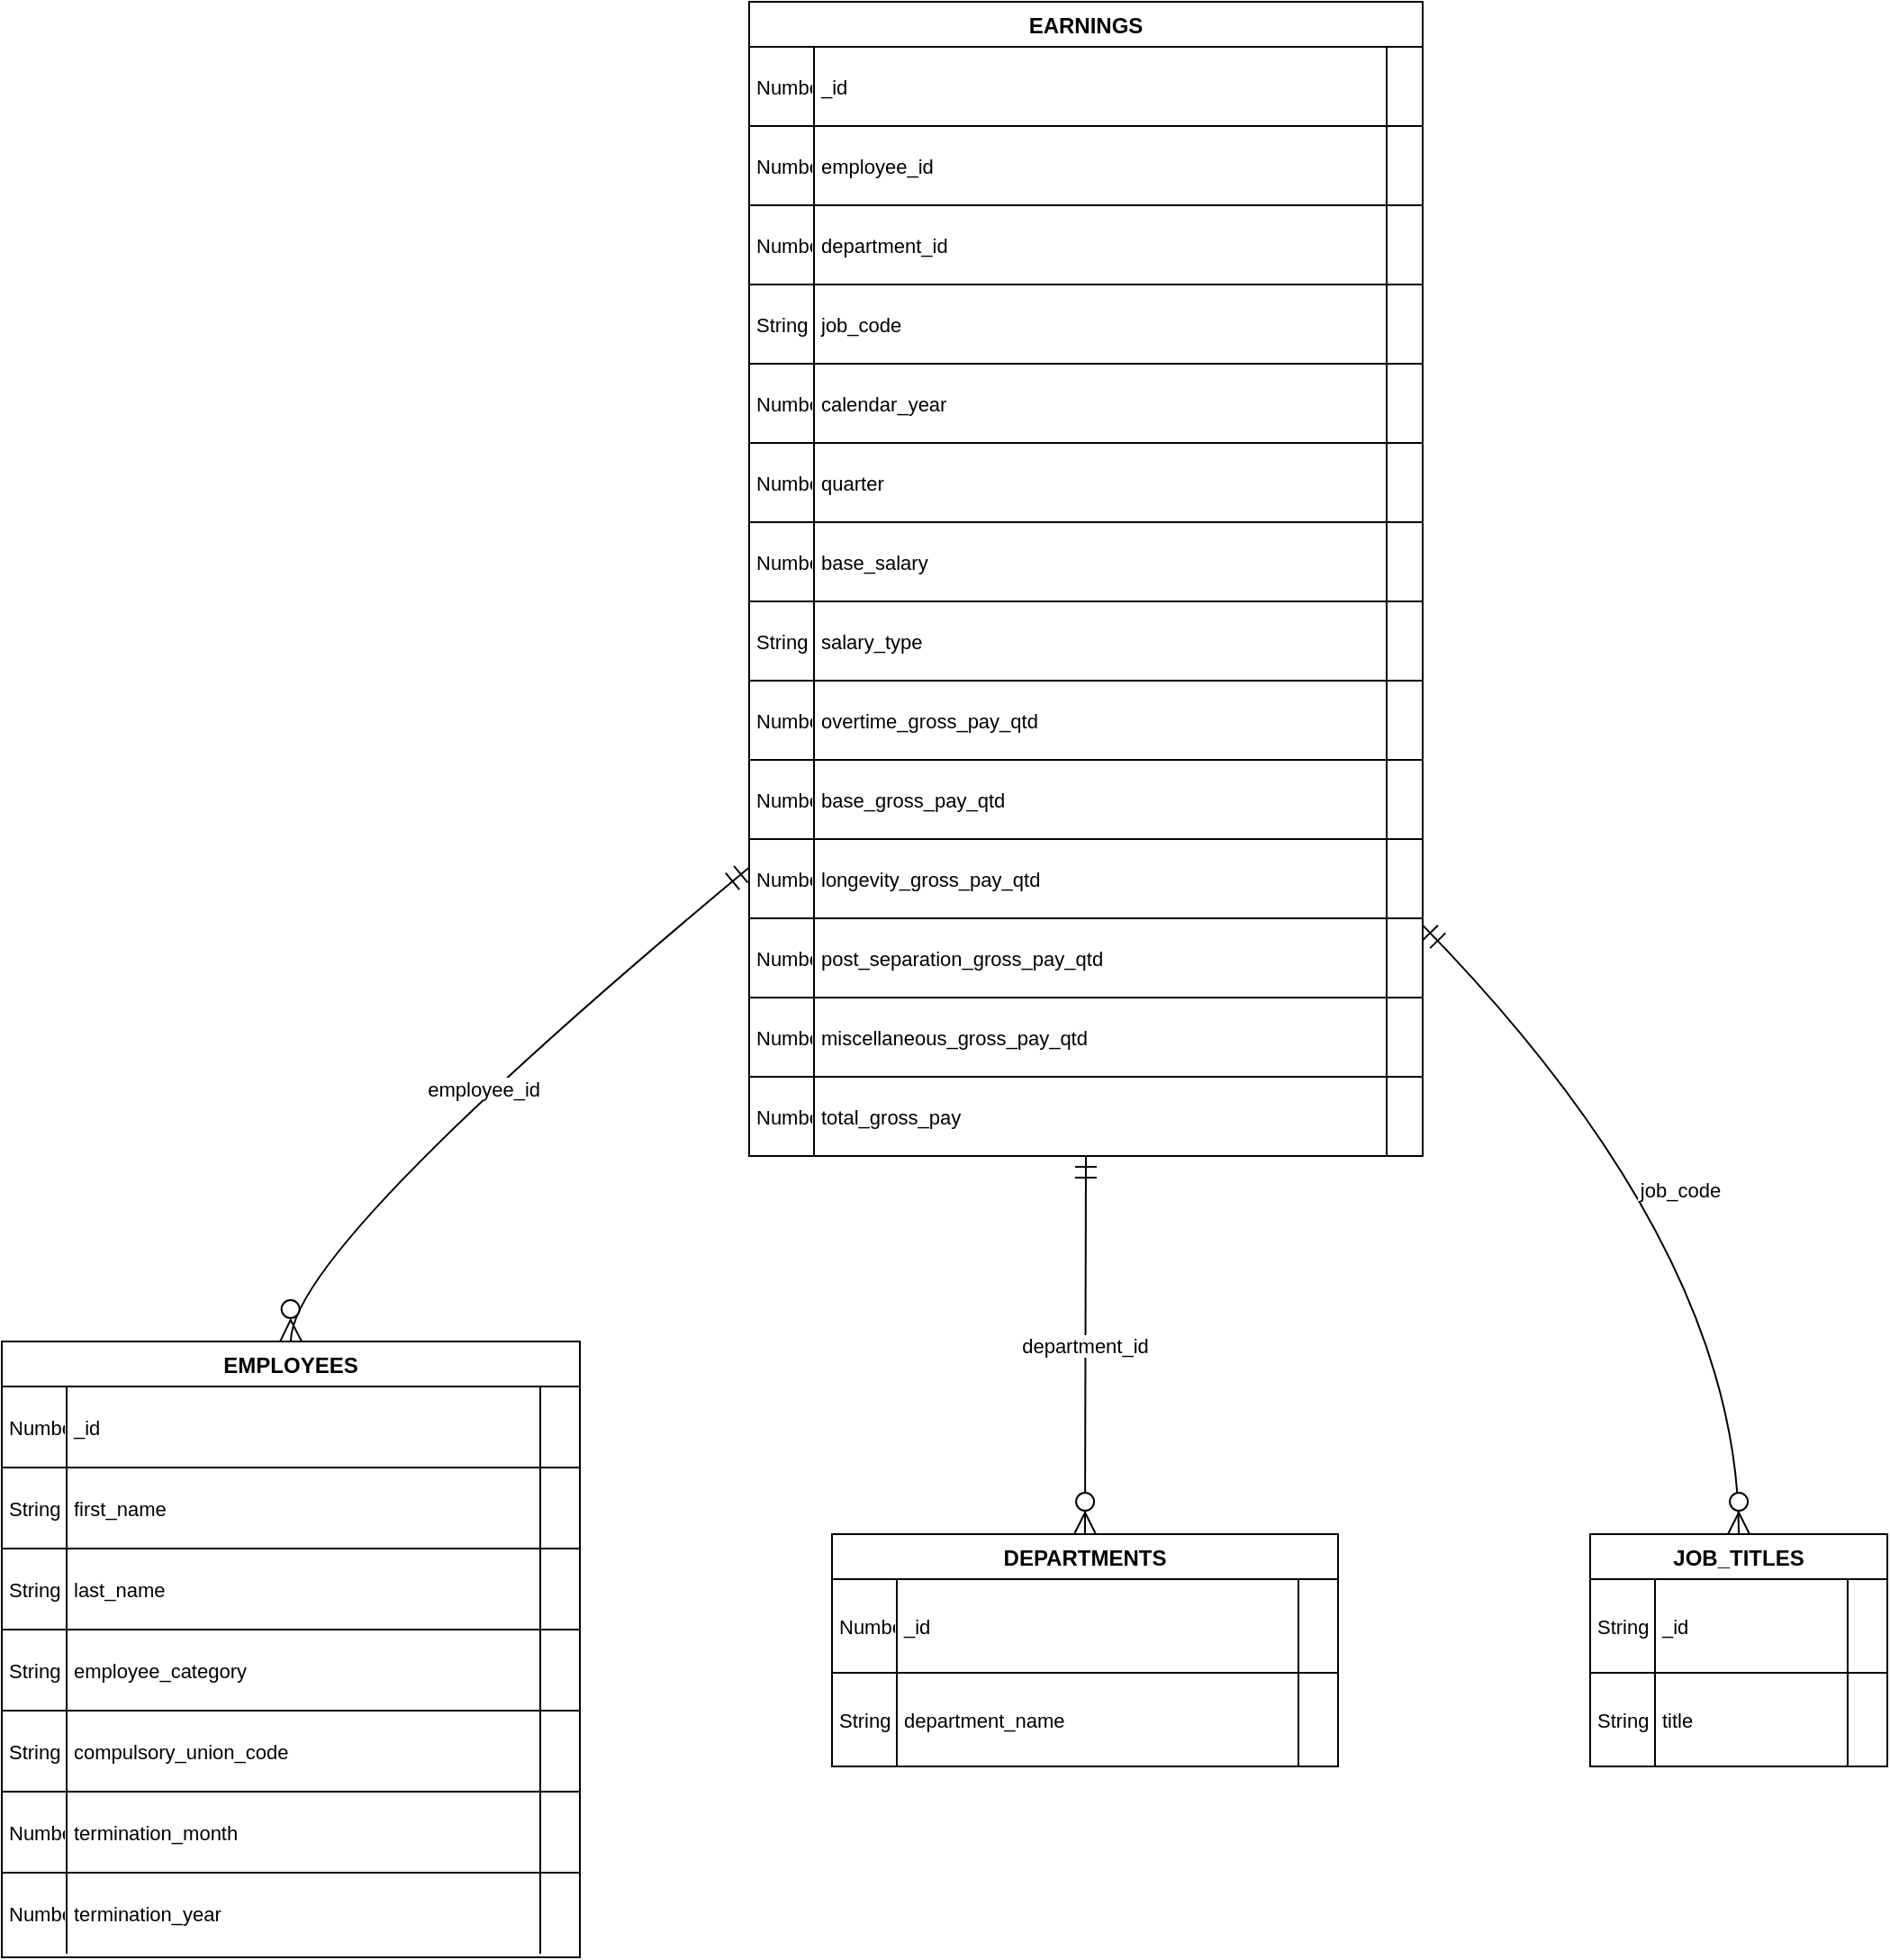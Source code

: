 <mxfile version="28.0.7">
  <diagram id="FaRHqigX5_1k5sIrR6Vs" name="Page-4">
    <mxGraphModel dx="1690" dy="1114" grid="1" gridSize="10" guides="1" tooltips="1" connect="1" arrows="1" fold="1" page="1" pageScale="1" pageWidth="850" pageHeight="1100" math="0" shadow="0">
      <root>
        <mxCell id="0" />
        <mxCell id="1" parent="0" />
        <mxCell id="oMRxIsXDjknZMeD3MPNt-1" value="EMPLOYEES" style="shape=table;startSize=25;container=1;collapsible=0;childLayout=tableLayout;fixedRows=1;rowLines=1;fontStyle=1;align=center;resizeLast=1;" vertex="1" parent="1">
          <mxGeometry x="20" y="914" width="321" height="342" as="geometry" />
        </mxCell>
        <mxCell id="oMRxIsXDjknZMeD3MPNt-2" style="shape=tableRow;horizontal=0;startSize=0;swimlaneHead=0;swimlaneBody=0;fillColor=none;collapsible=0;dropTarget=0;points=[[0,0.5],[1,0.5]];portConstraint=eastwest;top=0;left=0;right=0;bottom=0;" vertex="1" parent="oMRxIsXDjknZMeD3MPNt-1">
          <mxGeometry y="25" width="321" height="45" as="geometry" />
        </mxCell>
        <mxCell id="oMRxIsXDjknZMeD3MPNt-3" value="Number" style="shape=partialRectangle;connectable=0;fillColor=none;top=0;left=0;bottom=0;right=0;align=left;spacingLeft=2;overflow=hidden;fontSize=11;" vertex="1" parent="oMRxIsXDjknZMeD3MPNt-2">
          <mxGeometry width="36" height="45" as="geometry">
            <mxRectangle width="36" height="45" as="alternateBounds" />
          </mxGeometry>
        </mxCell>
        <mxCell id="oMRxIsXDjknZMeD3MPNt-4" value="_id" style="shape=partialRectangle;connectable=0;fillColor=none;top=0;left=0;bottom=0;right=0;align=left;spacingLeft=2;overflow=hidden;fontSize=11;" vertex="1" parent="oMRxIsXDjknZMeD3MPNt-2">
          <mxGeometry x="36" width="263" height="45" as="geometry">
            <mxRectangle width="263" height="45" as="alternateBounds" />
          </mxGeometry>
        </mxCell>
        <mxCell id="oMRxIsXDjknZMeD3MPNt-5" value="" style="shape=partialRectangle;connectable=0;fillColor=none;top=0;left=0;bottom=0;right=0;align=left;spacingLeft=2;overflow=hidden;fontSize=11;" vertex="1" parent="oMRxIsXDjknZMeD3MPNt-2">
          <mxGeometry x="299" width="22" height="45" as="geometry">
            <mxRectangle width="22" height="45" as="alternateBounds" />
          </mxGeometry>
        </mxCell>
        <mxCell id="oMRxIsXDjknZMeD3MPNt-6" style="shape=tableRow;horizontal=0;startSize=0;swimlaneHead=0;swimlaneBody=0;fillColor=none;collapsible=0;dropTarget=0;points=[[0,0.5],[1,0.5]];portConstraint=eastwest;top=0;left=0;right=0;bottom=0;" vertex="1" parent="oMRxIsXDjknZMeD3MPNt-1">
          <mxGeometry y="70" width="321" height="45" as="geometry" />
        </mxCell>
        <mxCell id="oMRxIsXDjknZMeD3MPNt-7" value="String" style="shape=partialRectangle;connectable=0;fillColor=none;top=0;left=0;bottom=0;right=0;align=left;spacingLeft=2;overflow=hidden;fontSize=11;" vertex="1" parent="oMRxIsXDjknZMeD3MPNt-6">
          <mxGeometry width="36" height="45" as="geometry">
            <mxRectangle width="36" height="45" as="alternateBounds" />
          </mxGeometry>
        </mxCell>
        <mxCell id="oMRxIsXDjknZMeD3MPNt-8" value="first_name" style="shape=partialRectangle;connectable=0;fillColor=none;top=0;left=0;bottom=0;right=0;align=left;spacingLeft=2;overflow=hidden;fontSize=11;" vertex="1" parent="oMRxIsXDjknZMeD3MPNt-6">
          <mxGeometry x="36" width="263" height="45" as="geometry">
            <mxRectangle width="263" height="45" as="alternateBounds" />
          </mxGeometry>
        </mxCell>
        <mxCell id="oMRxIsXDjknZMeD3MPNt-9" value="" style="shape=partialRectangle;connectable=0;fillColor=none;top=0;left=0;bottom=0;right=0;align=left;spacingLeft=2;overflow=hidden;fontSize=11;" vertex="1" parent="oMRxIsXDjknZMeD3MPNt-6">
          <mxGeometry x="299" width="22" height="45" as="geometry">
            <mxRectangle width="22" height="45" as="alternateBounds" />
          </mxGeometry>
        </mxCell>
        <mxCell id="oMRxIsXDjknZMeD3MPNt-10" style="shape=tableRow;horizontal=0;startSize=0;swimlaneHead=0;swimlaneBody=0;fillColor=none;collapsible=0;dropTarget=0;points=[[0,0.5],[1,0.5]];portConstraint=eastwest;top=0;left=0;right=0;bottom=0;" vertex="1" parent="oMRxIsXDjknZMeD3MPNt-1">
          <mxGeometry y="115" width="321" height="45" as="geometry" />
        </mxCell>
        <mxCell id="oMRxIsXDjknZMeD3MPNt-11" value="String" style="shape=partialRectangle;connectable=0;fillColor=none;top=0;left=0;bottom=0;right=0;align=left;spacingLeft=2;overflow=hidden;fontSize=11;" vertex="1" parent="oMRxIsXDjknZMeD3MPNt-10">
          <mxGeometry width="36" height="45" as="geometry">
            <mxRectangle width="36" height="45" as="alternateBounds" />
          </mxGeometry>
        </mxCell>
        <mxCell id="oMRxIsXDjknZMeD3MPNt-12" value="last_name" style="shape=partialRectangle;connectable=0;fillColor=none;top=0;left=0;bottom=0;right=0;align=left;spacingLeft=2;overflow=hidden;fontSize=11;" vertex="1" parent="oMRxIsXDjknZMeD3MPNt-10">
          <mxGeometry x="36" width="263" height="45" as="geometry">
            <mxRectangle width="263" height="45" as="alternateBounds" />
          </mxGeometry>
        </mxCell>
        <mxCell id="oMRxIsXDjknZMeD3MPNt-13" value="" style="shape=partialRectangle;connectable=0;fillColor=none;top=0;left=0;bottom=0;right=0;align=left;spacingLeft=2;overflow=hidden;fontSize=11;" vertex="1" parent="oMRxIsXDjknZMeD3MPNt-10">
          <mxGeometry x="299" width="22" height="45" as="geometry">
            <mxRectangle width="22" height="45" as="alternateBounds" />
          </mxGeometry>
        </mxCell>
        <mxCell id="oMRxIsXDjknZMeD3MPNt-14" style="shape=tableRow;horizontal=0;startSize=0;swimlaneHead=0;swimlaneBody=0;fillColor=none;collapsible=0;dropTarget=0;points=[[0,0.5],[1,0.5]];portConstraint=eastwest;top=0;left=0;right=0;bottom=0;" vertex="1" parent="oMRxIsXDjknZMeD3MPNt-1">
          <mxGeometry y="160" width="321" height="45" as="geometry" />
        </mxCell>
        <mxCell id="oMRxIsXDjknZMeD3MPNt-15" value="String" style="shape=partialRectangle;connectable=0;fillColor=none;top=0;left=0;bottom=0;right=0;align=left;spacingLeft=2;overflow=hidden;fontSize=11;" vertex="1" parent="oMRxIsXDjknZMeD3MPNt-14">
          <mxGeometry width="36" height="45" as="geometry">
            <mxRectangle width="36" height="45" as="alternateBounds" />
          </mxGeometry>
        </mxCell>
        <mxCell id="oMRxIsXDjknZMeD3MPNt-16" value="employee_category" style="shape=partialRectangle;connectable=0;fillColor=none;top=0;left=0;bottom=0;right=0;align=left;spacingLeft=2;overflow=hidden;fontSize=11;" vertex="1" parent="oMRxIsXDjknZMeD3MPNt-14">
          <mxGeometry x="36" width="263" height="45" as="geometry">
            <mxRectangle width="263" height="45" as="alternateBounds" />
          </mxGeometry>
        </mxCell>
        <mxCell id="oMRxIsXDjknZMeD3MPNt-17" value="" style="shape=partialRectangle;connectable=0;fillColor=none;top=0;left=0;bottom=0;right=0;align=left;spacingLeft=2;overflow=hidden;fontSize=11;" vertex="1" parent="oMRxIsXDjknZMeD3MPNt-14">
          <mxGeometry x="299" width="22" height="45" as="geometry">
            <mxRectangle width="22" height="45" as="alternateBounds" />
          </mxGeometry>
        </mxCell>
        <mxCell id="oMRxIsXDjknZMeD3MPNt-18" style="shape=tableRow;horizontal=0;startSize=0;swimlaneHead=0;swimlaneBody=0;fillColor=none;collapsible=0;dropTarget=0;points=[[0,0.5],[1,0.5]];portConstraint=eastwest;top=0;left=0;right=0;bottom=0;" vertex="1" parent="oMRxIsXDjknZMeD3MPNt-1">
          <mxGeometry y="205" width="321" height="45" as="geometry" />
        </mxCell>
        <mxCell id="oMRxIsXDjknZMeD3MPNt-19" value="String" style="shape=partialRectangle;connectable=0;fillColor=none;top=0;left=0;bottom=0;right=0;align=left;spacingLeft=2;overflow=hidden;fontSize=11;" vertex="1" parent="oMRxIsXDjknZMeD3MPNt-18">
          <mxGeometry width="36" height="45" as="geometry">
            <mxRectangle width="36" height="45" as="alternateBounds" />
          </mxGeometry>
        </mxCell>
        <mxCell id="oMRxIsXDjknZMeD3MPNt-20" value="compulsory_union_code" style="shape=partialRectangle;connectable=0;fillColor=none;top=0;left=0;bottom=0;right=0;align=left;spacingLeft=2;overflow=hidden;fontSize=11;" vertex="1" parent="oMRxIsXDjknZMeD3MPNt-18">
          <mxGeometry x="36" width="263" height="45" as="geometry">
            <mxRectangle width="263" height="45" as="alternateBounds" />
          </mxGeometry>
        </mxCell>
        <mxCell id="oMRxIsXDjknZMeD3MPNt-21" value="" style="shape=partialRectangle;connectable=0;fillColor=none;top=0;left=0;bottom=0;right=0;align=left;spacingLeft=2;overflow=hidden;fontSize=11;" vertex="1" parent="oMRxIsXDjknZMeD3MPNt-18">
          <mxGeometry x="299" width="22" height="45" as="geometry">
            <mxRectangle width="22" height="45" as="alternateBounds" />
          </mxGeometry>
        </mxCell>
        <mxCell id="oMRxIsXDjknZMeD3MPNt-22" style="shape=tableRow;horizontal=0;startSize=0;swimlaneHead=0;swimlaneBody=0;fillColor=none;collapsible=0;dropTarget=0;points=[[0,0.5],[1,0.5]];portConstraint=eastwest;top=0;left=0;right=0;bottom=0;" vertex="1" parent="oMRxIsXDjknZMeD3MPNt-1">
          <mxGeometry y="250" width="321" height="45" as="geometry" />
        </mxCell>
        <mxCell id="oMRxIsXDjknZMeD3MPNt-23" value="Number" style="shape=partialRectangle;connectable=0;fillColor=none;top=0;left=0;bottom=0;right=0;align=left;spacingLeft=2;overflow=hidden;fontSize=11;" vertex="1" parent="oMRxIsXDjknZMeD3MPNt-22">
          <mxGeometry width="36" height="45" as="geometry">
            <mxRectangle width="36" height="45" as="alternateBounds" />
          </mxGeometry>
        </mxCell>
        <mxCell id="oMRxIsXDjknZMeD3MPNt-24" value="termination_month" style="shape=partialRectangle;connectable=0;fillColor=none;top=0;left=0;bottom=0;right=0;align=left;spacingLeft=2;overflow=hidden;fontSize=11;" vertex="1" parent="oMRxIsXDjknZMeD3MPNt-22">
          <mxGeometry x="36" width="263" height="45" as="geometry">
            <mxRectangle width="263" height="45" as="alternateBounds" />
          </mxGeometry>
        </mxCell>
        <mxCell id="oMRxIsXDjknZMeD3MPNt-25" value="" style="shape=partialRectangle;connectable=0;fillColor=none;top=0;left=0;bottom=0;right=0;align=left;spacingLeft=2;overflow=hidden;fontSize=11;" vertex="1" parent="oMRxIsXDjknZMeD3MPNt-22">
          <mxGeometry x="299" width="22" height="45" as="geometry">
            <mxRectangle width="22" height="45" as="alternateBounds" />
          </mxGeometry>
        </mxCell>
        <mxCell id="oMRxIsXDjknZMeD3MPNt-26" style="shape=tableRow;horizontal=0;startSize=0;swimlaneHead=0;swimlaneBody=0;fillColor=none;collapsible=0;dropTarget=0;points=[[0,0.5],[1,0.5]];portConstraint=eastwest;top=0;left=0;right=0;bottom=0;" vertex="1" parent="oMRxIsXDjknZMeD3MPNt-1">
          <mxGeometry y="295" width="321" height="45" as="geometry" />
        </mxCell>
        <mxCell id="oMRxIsXDjknZMeD3MPNt-27" value="Number" style="shape=partialRectangle;connectable=0;fillColor=none;top=0;left=0;bottom=0;right=0;align=left;spacingLeft=2;overflow=hidden;fontSize=11;" vertex="1" parent="oMRxIsXDjknZMeD3MPNt-26">
          <mxGeometry width="36" height="45" as="geometry">
            <mxRectangle width="36" height="45" as="alternateBounds" />
          </mxGeometry>
        </mxCell>
        <mxCell id="oMRxIsXDjknZMeD3MPNt-28" value="termination_year" style="shape=partialRectangle;connectable=0;fillColor=none;top=0;left=0;bottom=0;right=0;align=left;spacingLeft=2;overflow=hidden;fontSize=11;" vertex="1" parent="oMRxIsXDjknZMeD3MPNt-26">
          <mxGeometry x="36" width="263" height="45" as="geometry">
            <mxRectangle width="263" height="45" as="alternateBounds" />
          </mxGeometry>
        </mxCell>
        <mxCell id="oMRxIsXDjknZMeD3MPNt-29" value="" style="shape=partialRectangle;connectable=0;fillColor=none;top=0;left=0;bottom=0;right=0;align=left;spacingLeft=2;overflow=hidden;fontSize=11;" vertex="1" parent="oMRxIsXDjknZMeD3MPNt-26">
          <mxGeometry x="299" width="22" height="45" as="geometry">
            <mxRectangle width="22" height="45" as="alternateBounds" />
          </mxGeometry>
        </mxCell>
        <mxCell id="oMRxIsXDjknZMeD3MPNt-30" value="DEPARTMENTS" style="shape=table;startSize=25;container=1;collapsible=0;childLayout=tableLayout;fixedRows=1;rowLines=1;fontStyle=1;align=center;resizeLast=1;" vertex="1" parent="1">
          <mxGeometry x="481" y="1021" width="281" height="129" as="geometry" />
        </mxCell>
        <mxCell id="oMRxIsXDjknZMeD3MPNt-31" style="shape=tableRow;horizontal=0;startSize=0;swimlaneHead=0;swimlaneBody=0;fillColor=none;collapsible=0;dropTarget=0;points=[[0,0.5],[1,0.5]];portConstraint=eastwest;top=0;left=0;right=0;bottom=0;" vertex="1" parent="oMRxIsXDjknZMeD3MPNt-30">
          <mxGeometry y="25" width="281" height="52" as="geometry" />
        </mxCell>
        <mxCell id="oMRxIsXDjknZMeD3MPNt-32" value="Number" style="shape=partialRectangle;connectable=0;fillColor=none;top=0;left=0;bottom=0;right=0;align=left;spacingLeft=2;overflow=hidden;fontSize=11;" vertex="1" parent="oMRxIsXDjknZMeD3MPNt-31">
          <mxGeometry width="36" height="52" as="geometry">
            <mxRectangle width="36" height="52" as="alternateBounds" />
          </mxGeometry>
        </mxCell>
        <mxCell id="oMRxIsXDjknZMeD3MPNt-33" value="_id" style="shape=partialRectangle;connectable=0;fillColor=none;top=0;left=0;bottom=0;right=0;align=left;spacingLeft=2;overflow=hidden;fontSize=11;" vertex="1" parent="oMRxIsXDjknZMeD3MPNt-31">
          <mxGeometry x="36" width="223" height="52" as="geometry">
            <mxRectangle width="223" height="52" as="alternateBounds" />
          </mxGeometry>
        </mxCell>
        <mxCell id="oMRxIsXDjknZMeD3MPNt-34" value="" style="shape=partialRectangle;connectable=0;fillColor=none;top=0;left=0;bottom=0;right=0;align=left;spacingLeft=2;overflow=hidden;fontSize=11;" vertex="1" parent="oMRxIsXDjknZMeD3MPNt-31">
          <mxGeometry x="259" width="22" height="52" as="geometry">
            <mxRectangle width="22" height="52" as="alternateBounds" />
          </mxGeometry>
        </mxCell>
        <mxCell id="oMRxIsXDjknZMeD3MPNt-35" style="shape=tableRow;horizontal=0;startSize=0;swimlaneHead=0;swimlaneBody=0;fillColor=none;collapsible=0;dropTarget=0;points=[[0,0.5],[1,0.5]];portConstraint=eastwest;top=0;left=0;right=0;bottom=0;" vertex="1" parent="oMRxIsXDjknZMeD3MPNt-30">
          <mxGeometry y="77" width="281" height="52" as="geometry" />
        </mxCell>
        <mxCell id="oMRxIsXDjknZMeD3MPNt-36" value="String" style="shape=partialRectangle;connectable=0;fillColor=none;top=0;left=0;bottom=0;right=0;align=left;spacingLeft=2;overflow=hidden;fontSize=11;" vertex="1" parent="oMRxIsXDjknZMeD3MPNt-35">
          <mxGeometry width="36" height="52" as="geometry">
            <mxRectangle width="36" height="52" as="alternateBounds" />
          </mxGeometry>
        </mxCell>
        <mxCell id="oMRxIsXDjknZMeD3MPNt-37" value="department_name" style="shape=partialRectangle;connectable=0;fillColor=none;top=0;left=0;bottom=0;right=0;align=left;spacingLeft=2;overflow=hidden;fontSize=11;" vertex="1" parent="oMRxIsXDjknZMeD3MPNt-35">
          <mxGeometry x="36" width="223" height="52" as="geometry">
            <mxRectangle width="223" height="52" as="alternateBounds" />
          </mxGeometry>
        </mxCell>
        <mxCell id="oMRxIsXDjknZMeD3MPNt-38" value="" style="shape=partialRectangle;connectable=0;fillColor=none;top=0;left=0;bottom=0;right=0;align=left;spacingLeft=2;overflow=hidden;fontSize=11;" vertex="1" parent="oMRxIsXDjknZMeD3MPNt-35">
          <mxGeometry x="259" width="22" height="52" as="geometry">
            <mxRectangle width="22" height="52" as="alternateBounds" />
          </mxGeometry>
        </mxCell>
        <mxCell id="oMRxIsXDjknZMeD3MPNt-39" value="JOB_TITLES" style="shape=table;startSize=25;container=1;collapsible=0;childLayout=tableLayout;fixedRows=1;rowLines=1;fontStyle=1;align=center;resizeLast=1;" vertex="1" parent="1">
          <mxGeometry x="902" y="1021" width="165" height="129" as="geometry" />
        </mxCell>
        <mxCell id="oMRxIsXDjknZMeD3MPNt-40" style="shape=tableRow;horizontal=0;startSize=0;swimlaneHead=0;swimlaneBody=0;fillColor=none;collapsible=0;dropTarget=0;points=[[0,0.5],[1,0.5]];portConstraint=eastwest;top=0;left=0;right=0;bottom=0;" vertex="1" parent="oMRxIsXDjknZMeD3MPNt-39">
          <mxGeometry y="25" width="165" height="52" as="geometry" />
        </mxCell>
        <mxCell id="oMRxIsXDjknZMeD3MPNt-41" value="String" style="shape=partialRectangle;connectable=0;fillColor=none;top=0;left=0;bottom=0;right=0;align=left;spacingLeft=2;overflow=hidden;fontSize=11;" vertex="1" parent="oMRxIsXDjknZMeD3MPNt-40">
          <mxGeometry width="36" height="52" as="geometry">
            <mxRectangle width="36" height="52" as="alternateBounds" />
          </mxGeometry>
        </mxCell>
        <mxCell id="oMRxIsXDjknZMeD3MPNt-42" value="_id" style="shape=partialRectangle;connectable=0;fillColor=none;top=0;left=0;bottom=0;right=0;align=left;spacingLeft=2;overflow=hidden;fontSize=11;" vertex="1" parent="oMRxIsXDjknZMeD3MPNt-40">
          <mxGeometry x="36" width="107" height="52" as="geometry">
            <mxRectangle width="107" height="52" as="alternateBounds" />
          </mxGeometry>
        </mxCell>
        <mxCell id="oMRxIsXDjknZMeD3MPNt-43" value="" style="shape=partialRectangle;connectable=0;fillColor=none;top=0;left=0;bottom=0;right=0;align=left;spacingLeft=2;overflow=hidden;fontSize=11;" vertex="1" parent="oMRxIsXDjknZMeD3MPNt-40">
          <mxGeometry x="143" width="22" height="52" as="geometry">
            <mxRectangle width="22" height="52" as="alternateBounds" />
          </mxGeometry>
        </mxCell>
        <mxCell id="oMRxIsXDjknZMeD3MPNt-44" style="shape=tableRow;horizontal=0;startSize=0;swimlaneHead=0;swimlaneBody=0;fillColor=none;collapsible=0;dropTarget=0;points=[[0,0.5],[1,0.5]];portConstraint=eastwest;top=0;left=0;right=0;bottom=0;" vertex="1" parent="oMRxIsXDjknZMeD3MPNt-39">
          <mxGeometry y="77" width="165" height="52" as="geometry" />
        </mxCell>
        <mxCell id="oMRxIsXDjknZMeD3MPNt-45" value="String" style="shape=partialRectangle;connectable=0;fillColor=none;top=0;left=0;bottom=0;right=0;align=left;spacingLeft=2;overflow=hidden;fontSize=11;" vertex="1" parent="oMRxIsXDjknZMeD3MPNt-44">
          <mxGeometry width="36" height="52" as="geometry">
            <mxRectangle width="36" height="52" as="alternateBounds" />
          </mxGeometry>
        </mxCell>
        <mxCell id="oMRxIsXDjknZMeD3MPNt-46" value="title" style="shape=partialRectangle;connectable=0;fillColor=none;top=0;left=0;bottom=0;right=0;align=left;spacingLeft=2;overflow=hidden;fontSize=11;" vertex="1" parent="oMRxIsXDjknZMeD3MPNt-44">
          <mxGeometry x="36" width="107" height="52" as="geometry">
            <mxRectangle width="107" height="52" as="alternateBounds" />
          </mxGeometry>
        </mxCell>
        <mxCell id="oMRxIsXDjknZMeD3MPNt-47" value="" style="shape=partialRectangle;connectable=0;fillColor=none;top=0;left=0;bottom=0;right=0;align=left;spacingLeft=2;overflow=hidden;fontSize=11;" vertex="1" parent="oMRxIsXDjknZMeD3MPNt-44">
          <mxGeometry x="143" width="22" height="52" as="geometry">
            <mxRectangle width="22" height="52" as="alternateBounds" />
          </mxGeometry>
        </mxCell>
        <mxCell id="oMRxIsXDjknZMeD3MPNt-48" value="EARNINGS" style="shape=table;startSize=25;container=1;collapsible=0;childLayout=tableLayout;fixedRows=1;rowLines=1;fontStyle=1;align=center;resizeLast=1;" vertex="1" parent="1">
          <mxGeometry x="435" y="170" width="374" height="641" as="geometry" />
        </mxCell>
        <mxCell id="oMRxIsXDjknZMeD3MPNt-49" style="shape=tableRow;horizontal=0;startSize=0;swimlaneHead=0;swimlaneBody=0;fillColor=none;collapsible=0;dropTarget=0;points=[[0,0.5],[1,0.5]];portConstraint=eastwest;top=0;left=0;right=0;bottom=0;" vertex="1" parent="oMRxIsXDjknZMeD3MPNt-48">
          <mxGeometry y="25" width="374" height="44" as="geometry" />
        </mxCell>
        <mxCell id="oMRxIsXDjknZMeD3MPNt-50" value="Number" style="shape=partialRectangle;connectable=0;fillColor=none;top=0;left=0;bottom=0;right=0;align=left;spacingLeft=2;overflow=hidden;fontSize=11;" vertex="1" parent="oMRxIsXDjknZMeD3MPNt-49">
          <mxGeometry width="36" height="44" as="geometry">
            <mxRectangle width="36" height="44" as="alternateBounds" />
          </mxGeometry>
        </mxCell>
        <mxCell id="oMRxIsXDjknZMeD3MPNt-51" value="_id" style="shape=partialRectangle;connectable=0;fillColor=none;top=0;left=0;bottom=0;right=0;align=left;spacingLeft=2;overflow=hidden;fontSize=11;" vertex="1" parent="oMRxIsXDjknZMeD3MPNt-49">
          <mxGeometry x="36" width="318" height="44" as="geometry">
            <mxRectangle width="318" height="44" as="alternateBounds" />
          </mxGeometry>
        </mxCell>
        <mxCell id="oMRxIsXDjknZMeD3MPNt-52" value="" style="shape=partialRectangle;connectable=0;fillColor=none;top=0;left=0;bottom=0;right=0;align=left;spacingLeft=2;overflow=hidden;fontSize=11;" vertex="1" parent="oMRxIsXDjknZMeD3MPNt-49">
          <mxGeometry x="354" width="20" height="44" as="geometry">
            <mxRectangle width="20" height="44" as="alternateBounds" />
          </mxGeometry>
        </mxCell>
        <mxCell id="oMRxIsXDjknZMeD3MPNt-53" style="shape=tableRow;horizontal=0;startSize=0;swimlaneHead=0;swimlaneBody=0;fillColor=none;collapsible=0;dropTarget=0;points=[[0,0.5],[1,0.5]];portConstraint=eastwest;top=0;left=0;right=0;bottom=0;" vertex="1" parent="oMRxIsXDjknZMeD3MPNt-48">
          <mxGeometry y="69" width="374" height="44" as="geometry" />
        </mxCell>
        <mxCell id="oMRxIsXDjknZMeD3MPNt-54" value="Number" style="shape=partialRectangle;connectable=0;fillColor=none;top=0;left=0;bottom=0;right=0;align=left;spacingLeft=2;overflow=hidden;fontSize=11;" vertex="1" parent="oMRxIsXDjknZMeD3MPNt-53">
          <mxGeometry width="36" height="44" as="geometry">
            <mxRectangle width="36" height="44" as="alternateBounds" />
          </mxGeometry>
        </mxCell>
        <mxCell id="oMRxIsXDjknZMeD3MPNt-55" value="employee_id" style="shape=partialRectangle;connectable=0;fillColor=none;top=0;left=0;bottom=0;right=0;align=left;spacingLeft=2;overflow=hidden;fontSize=11;" vertex="1" parent="oMRxIsXDjknZMeD3MPNt-53">
          <mxGeometry x="36" width="318" height="44" as="geometry">
            <mxRectangle width="318" height="44" as="alternateBounds" />
          </mxGeometry>
        </mxCell>
        <mxCell id="oMRxIsXDjknZMeD3MPNt-56" value="" style="shape=partialRectangle;connectable=0;fillColor=none;top=0;left=0;bottom=0;right=0;align=left;spacingLeft=2;overflow=hidden;fontSize=11;" vertex="1" parent="oMRxIsXDjknZMeD3MPNt-53">
          <mxGeometry x="354" width="20" height="44" as="geometry">
            <mxRectangle width="20" height="44" as="alternateBounds" />
          </mxGeometry>
        </mxCell>
        <mxCell id="oMRxIsXDjknZMeD3MPNt-57" style="shape=tableRow;horizontal=0;startSize=0;swimlaneHead=0;swimlaneBody=0;fillColor=none;collapsible=0;dropTarget=0;points=[[0,0.5],[1,0.5]];portConstraint=eastwest;top=0;left=0;right=0;bottom=0;" vertex="1" parent="oMRxIsXDjknZMeD3MPNt-48">
          <mxGeometry y="113" width="374" height="44" as="geometry" />
        </mxCell>
        <mxCell id="oMRxIsXDjknZMeD3MPNt-58" value="Number" style="shape=partialRectangle;connectable=0;fillColor=none;top=0;left=0;bottom=0;right=0;align=left;spacingLeft=2;overflow=hidden;fontSize=11;" vertex="1" parent="oMRxIsXDjknZMeD3MPNt-57">
          <mxGeometry width="36" height="44" as="geometry">
            <mxRectangle width="36" height="44" as="alternateBounds" />
          </mxGeometry>
        </mxCell>
        <mxCell id="oMRxIsXDjknZMeD3MPNt-59" value="department_id" style="shape=partialRectangle;connectable=0;fillColor=none;top=0;left=0;bottom=0;right=0;align=left;spacingLeft=2;overflow=hidden;fontSize=11;" vertex="1" parent="oMRxIsXDjknZMeD3MPNt-57">
          <mxGeometry x="36" width="318" height="44" as="geometry">
            <mxRectangle width="318" height="44" as="alternateBounds" />
          </mxGeometry>
        </mxCell>
        <mxCell id="oMRxIsXDjknZMeD3MPNt-60" value="" style="shape=partialRectangle;connectable=0;fillColor=none;top=0;left=0;bottom=0;right=0;align=left;spacingLeft=2;overflow=hidden;fontSize=11;" vertex="1" parent="oMRxIsXDjknZMeD3MPNt-57">
          <mxGeometry x="354" width="20" height="44" as="geometry">
            <mxRectangle width="20" height="44" as="alternateBounds" />
          </mxGeometry>
        </mxCell>
        <mxCell id="oMRxIsXDjknZMeD3MPNt-61" style="shape=tableRow;horizontal=0;startSize=0;swimlaneHead=0;swimlaneBody=0;fillColor=none;collapsible=0;dropTarget=0;points=[[0,0.5],[1,0.5]];portConstraint=eastwest;top=0;left=0;right=0;bottom=0;" vertex="1" parent="oMRxIsXDjknZMeD3MPNt-48">
          <mxGeometry y="157" width="374" height="44" as="geometry" />
        </mxCell>
        <mxCell id="oMRxIsXDjknZMeD3MPNt-62" value="String" style="shape=partialRectangle;connectable=0;fillColor=none;top=0;left=0;bottom=0;right=0;align=left;spacingLeft=2;overflow=hidden;fontSize=11;" vertex="1" parent="oMRxIsXDjknZMeD3MPNt-61">
          <mxGeometry width="36" height="44" as="geometry">
            <mxRectangle width="36" height="44" as="alternateBounds" />
          </mxGeometry>
        </mxCell>
        <mxCell id="oMRxIsXDjknZMeD3MPNt-63" value="job_code" style="shape=partialRectangle;connectable=0;fillColor=none;top=0;left=0;bottom=0;right=0;align=left;spacingLeft=2;overflow=hidden;fontSize=11;" vertex="1" parent="oMRxIsXDjknZMeD3MPNt-61">
          <mxGeometry x="36" width="318" height="44" as="geometry">
            <mxRectangle width="318" height="44" as="alternateBounds" />
          </mxGeometry>
        </mxCell>
        <mxCell id="oMRxIsXDjknZMeD3MPNt-64" value="" style="shape=partialRectangle;connectable=0;fillColor=none;top=0;left=0;bottom=0;right=0;align=left;spacingLeft=2;overflow=hidden;fontSize=11;" vertex="1" parent="oMRxIsXDjknZMeD3MPNt-61">
          <mxGeometry x="354" width="20" height="44" as="geometry">
            <mxRectangle width="20" height="44" as="alternateBounds" />
          </mxGeometry>
        </mxCell>
        <mxCell id="oMRxIsXDjknZMeD3MPNt-65" style="shape=tableRow;horizontal=0;startSize=0;swimlaneHead=0;swimlaneBody=0;fillColor=none;collapsible=0;dropTarget=0;points=[[0,0.5],[1,0.5]];portConstraint=eastwest;top=0;left=0;right=0;bottom=0;" vertex="1" parent="oMRxIsXDjknZMeD3MPNt-48">
          <mxGeometry y="201" width="374" height="44" as="geometry" />
        </mxCell>
        <mxCell id="oMRxIsXDjknZMeD3MPNt-66" value="Number" style="shape=partialRectangle;connectable=0;fillColor=none;top=0;left=0;bottom=0;right=0;align=left;spacingLeft=2;overflow=hidden;fontSize=11;" vertex="1" parent="oMRxIsXDjknZMeD3MPNt-65">
          <mxGeometry width="36" height="44" as="geometry">
            <mxRectangle width="36" height="44" as="alternateBounds" />
          </mxGeometry>
        </mxCell>
        <mxCell id="oMRxIsXDjknZMeD3MPNt-67" value="calendar_year" style="shape=partialRectangle;connectable=0;fillColor=none;top=0;left=0;bottom=0;right=0;align=left;spacingLeft=2;overflow=hidden;fontSize=11;" vertex="1" parent="oMRxIsXDjknZMeD3MPNt-65">
          <mxGeometry x="36" width="318" height="44" as="geometry">
            <mxRectangle width="318" height="44" as="alternateBounds" />
          </mxGeometry>
        </mxCell>
        <mxCell id="oMRxIsXDjknZMeD3MPNt-68" value="" style="shape=partialRectangle;connectable=0;fillColor=none;top=0;left=0;bottom=0;right=0;align=left;spacingLeft=2;overflow=hidden;fontSize=11;" vertex="1" parent="oMRxIsXDjknZMeD3MPNt-65">
          <mxGeometry x="354" width="20" height="44" as="geometry">
            <mxRectangle width="20" height="44" as="alternateBounds" />
          </mxGeometry>
        </mxCell>
        <mxCell id="oMRxIsXDjknZMeD3MPNt-69" style="shape=tableRow;horizontal=0;startSize=0;swimlaneHead=0;swimlaneBody=0;fillColor=none;collapsible=0;dropTarget=0;points=[[0,0.5],[1,0.5]];portConstraint=eastwest;top=0;left=0;right=0;bottom=0;" vertex="1" parent="oMRxIsXDjknZMeD3MPNt-48">
          <mxGeometry y="245" width="374" height="44" as="geometry" />
        </mxCell>
        <mxCell id="oMRxIsXDjknZMeD3MPNt-70" value="Number" style="shape=partialRectangle;connectable=0;fillColor=none;top=0;left=0;bottom=0;right=0;align=left;spacingLeft=2;overflow=hidden;fontSize=11;" vertex="1" parent="oMRxIsXDjknZMeD3MPNt-69">
          <mxGeometry width="36" height="44" as="geometry">
            <mxRectangle width="36" height="44" as="alternateBounds" />
          </mxGeometry>
        </mxCell>
        <mxCell id="oMRxIsXDjknZMeD3MPNt-71" value="quarter" style="shape=partialRectangle;connectable=0;fillColor=none;top=0;left=0;bottom=0;right=0;align=left;spacingLeft=2;overflow=hidden;fontSize=11;" vertex="1" parent="oMRxIsXDjknZMeD3MPNt-69">
          <mxGeometry x="36" width="318" height="44" as="geometry">
            <mxRectangle width="318" height="44" as="alternateBounds" />
          </mxGeometry>
        </mxCell>
        <mxCell id="oMRxIsXDjknZMeD3MPNt-72" value="" style="shape=partialRectangle;connectable=0;fillColor=none;top=0;left=0;bottom=0;right=0;align=left;spacingLeft=2;overflow=hidden;fontSize=11;" vertex="1" parent="oMRxIsXDjknZMeD3MPNt-69">
          <mxGeometry x="354" width="20" height="44" as="geometry">
            <mxRectangle width="20" height="44" as="alternateBounds" />
          </mxGeometry>
        </mxCell>
        <mxCell id="oMRxIsXDjknZMeD3MPNt-73" style="shape=tableRow;horizontal=0;startSize=0;swimlaneHead=0;swimlaneBody=0;fillColor=none;collapsible=0;dropTarget=0;points=[[0,0.5],[1,0.5]];portConstraint=eastwest;top=0;left=0;right=0;bottom=0;" vertex="1" parent="oMRxIsXDjknZMeD3MPNt-48">
          <mxGeometry y="289" width="374" height="44" as="geometry" />
        </mxCell>
        <mxCell id="oMRxIsXDjknZMeD3MPNt-74" value="Number" style="shape=partialRectangle;connectable=0;fillColor=none;top=0;left=0;bottom=0;right=0;align=left;spacingLeft=2;overflow=hidden;fontSize=11;" vertex="1" parent="oMRxIsXDjknZMeD3MPNt-73">
          <mxGeometry width="36" height="44" as="geometry">
            <mxRectangle width="36" height="44" as="alternateBounds" />
          </mxGeometry>
        </mxCell>
        <mxCell id="oMRxIsXDjknZMeD3MPNt-75" value="base_salary" style="shape=partialRectangle;connectable=0;fillColor=none;top=0;left=0;bottom=0;right=0;align=left;spacingLeft=2;overflow=hidden;fontSize=11;" vertex="1" parent="oMRxIsXDjknZMeD3MPNt-73">
          <mxGeometry x="36" width="318" height="44" as="geometry">
            <mxRectangle width="318" height="44" as="alternateBounds" />
          </mxGeometry>
        </mxCell>
        <mxCell id="oMRxIsXDjknZMeD3MPNt-76" value="" style="shape=partialRectangle;connectable=0;fillColor=none;top=0;left=0;bottom=0;right=0;align=left;spacingLeft=2;overflow=hidden;fontSize=11;" vertex="1" parent="oMRxIsXDjknZMeD3MPNt-73">
          <mxGeometry x="354" width="20" height="44" as="geometry">
            <mxRectangle width="20" height="44" as="alternateBounds" />
          </mxGeometry>
        </mxCell>
        <mxCell id="oMRxIsXDjknZMeD3MPNt-77" style="shape=tableRow;horizontal=0;startSize=0;swimlaneHead=0;swimlaneBody=0;fillColor=none;collapsible=0;dropTarget=0;points=[[0,0.5],[1,0.5]];portConstraint=eastwest;top=0;left=0;right=0;bottom=0;" vertex="1" parent="oMRxIsXDjknZMeD3MPNt-48">
          <mxGeometry y="333" width="374" height="44" as="geometry" />
        </mxCell>
        <mxCell id="oMRxIsXDjknZMeD3MPNt-78" value="String" style="shape=partialRectangle;connectable=0;fillColor=none;top=0;left=0;bottom=0;right=0;align=left;spacingLeft=2;overflow=hidden;fontSize=11;" vertex="1" parent="oMRxIsXDjknZMeD3MPNt-77">
          <mxGeometry width="36" height="44" as="geometry">
            <mxRectangle width="36" height="44" as="alternateBounds" />
          </mxGeometry>
        </mxCell>
        <mxCell id="oMRxIsXDjknZMeD3MPNt-79" value="salary_type" style="shape=partialRectangle;connectable=0;fillColor=none;top=0;left=0;bottom=0;right=0;align=left;spacingLeft=2;overflow=hidden;fontSize=11;" vertex="1" parent="oMRxIsXDjknZMeD3MPNt-77">
          <mxGeometry x="36" width="318" height="44" as="geometry">
            <mxRectangle width="318" height="44" as="alternateBounds" />
          </mxGeometry>
        </mxCell>
        <mxCell id="oMRxIsXDjknZMeD3MPNt-80" value="" style="shape=partialRectangle;connectable=0;fillColor=none;top=0;left=0;bottom=0;right=0;align=left;spacingLeft=2;overflow=hidden;fontSize=11;" vertex="1" parent="oMRxIsXDjknZMeD3MPNt-77">
          <mxGeometry x="354" width="20" height="44" as="geometry">
            <mxRectangle width="20" height="44" as="alternateBounds" />
          </mxGeometry>
        </mxCell>
        <mxCell id="oMRxIsXDjknZMeD3MPNt-81" style="shape=tableRow;horizontal=0;startSize=0;swimlaneHead=0;swimlaneBody=0;fillColor=none;collapsible=0;dropTarget=0;points=[[0,0.5],[1,0.5]];portConstraint=eastwest;top=0;left=0;right=0;bottom=0;" vertex="1" parent="oMRxIsXDjknZMeD3MPNt-48">
          <mxGeometry y="377" width="374" height="44" as="geometry" />
        </mxCell>
        <mxCell id="oMRxIsXDjknZMeD3MPNt-82" value="Number" style="shape=partialRectangle;connectable=0;fillColor=none;top=0;left=0;bottom=0;right=0;align=left;spacingLeft=2;overflow=hidden;fontSize=11;" vertex="1" parent="oMRxIsXDjknZMeD3MPNt-81">
          <mxGeometry width="36" height="44" as="geometry">
            <mxRectangle width="36" height="44" as="alternateBounds" />
          </mxGeometry>
        </mxCell>
        <mxCell id="oMRxIsXDjknZMeD3MPNt-83" value="overtime_gross_pay_qtd" style="shape=partialRectangle;connectable=0;fillColor=none;top=0;left=0;bottom=0;right=0;align=left;spacingLeft=2;overflow=hidden;fontSize=11;" vertex="1" parent="oMRxIsXDjknZMeD3MPNt-81">
          <mxGeometry x="36" width="318" height="44" as="geometry">
            <mxRectangle width="318" height="44" as="alternateBounds" />
          </mxGeometry>
        </mxCell>
        <mxCell id="oMRxIsXDjknZMeD3MPNt-84" value="" style="shape=partialRectangle;connectable=0;fillColor=none;top=0;left=0;bottom=0;right=0;align=left;spacingLeft=2;overflow=hidden;fontSize=11;" vertex="1" parent="oMRxIsXDjknZMeD3MPNt-81">
          <mxGeometry x="354" width="20" height="44" as="geometry">
            <mxRectangle width="20" height="44" as="alternateBounds" />
          </mxGeometry>
        </mxCell>
        <mxCell id="oMRxIsXDjknZMeD3MPNt-85" style="shape=tableRow;horizontal=0;startSize=0;swimlaneHead=0;swimlaneBody=0;fillColor=none;collapsible=0;dropTarget=0;points=[[0,0.5],[1,0.5]];portConstraint=eastwest;top=0;left=0;right=0;bottom=0;" vertex="1" parent="oMRxIsXDjknZMeD3MPNt-48">
          <mxGeometry y="421" width="374" height="44" as="geometry" />
        </mxCell>
        <mxCell id="oMRxIsXDjknZMeD3MPNt-86" value="Number" style="shape=partialRectangle;connectable=0;fillColor=none;top=0;left=0;bottom=0;right=0;align=left;spacingLeft=2;overflow=hidden;fontSize=11;" vertex="1" parent="oMRxIsXDjknZMeD3MPNt-85">
          <mxGeometry width="36" height="44" as="geometry">
            <mxRectangle width="36" height="44" as="alternateBounds" />
          </mxGeometry>
        </mxCell>
        <mxCell id="oMRxIsXDjknZMeD3MPNt-87" value="base_gross_pay_qtd" style="shape=partialRectangle;connectable=0;fillColor=none;top=0;left=0;bottom=0;right=0;align=left;spacingLeft=2;overflow=hidden;fontSize=11;" vertex="1" parent="oMRxIsXDjknZMeD3MPNt-85">
          <mxGeometry x="36" width="318" height="44" as="geometry">
            <mxRectangle width="318" height="44" as="alternateBounds" />
          </mxGeometry>
        </mxCell>
        <mxCell id="oMRxIsXDjknZMeD3MPNt-88" value="" style="shape=partialRectangle;connectable=0;fillColor=none;top=0;left=0;bottom=0;right=0;align=left;spacingLeft=2;overflow=hidden;fontSize=11;" vertex="1" parent="oMRxIsXDjknZMeD3MPNt-85">
          <mxGeometry x="354" width="20" height="44" as="geometry">
            <mxRectangle width="20" height="44" as="alternateBounds" />
          </mxGeometry>
        </mxCell>
        <mxCell id="oMRxIsXDjknZMeD3MPNt-89" style="shape=tableRow;horizontal=0;startSize=0;swimlaneHead=0;swimlaneBody=0;fillColor=none;collapsible=0;dropTarget=0;points=[[0,0.5],[1,0.5]];portConstraint=eastwest;top=0;left=0;right=0;bottom=0;" vertex="1" parent="oMRxIsXDjknZMeD3MPNt-48">
          <mxGeometry y="465" width="374" height="44" as="geometry" />
        </mxCell>
        <mxCell id="oMRxIsXDjknZMeD3MPNt-90" value="Number" style="shape=partialRectangle;connectable=0;fillColor=none;top=0;left=0;bottom=0;right=0;align=left;spacingLeft=2;overflow=hidden;fontSize=11;" vertex="1" parent="oMRxIsXDjknZMeD3MPNt-89">
          <mxGeometry width="36" height="44" as="geometry">
            <mxRectangle width="36" height="44" as="alternateBounds" />
          </mxGeometry>
        </mxCell>
        <mxCell id="oMRxIsXDjknZMeD3MPNt-91" value="longevity_gross_pay_qtd" style="shape=partialRectangle;connectable=0;fillColor=none;top=0;left=0;bottom=0;right=0;align=left;spacingLeft=2;overflow=hidden;fontSize=11;" vertex="1" parent="oMRxIsXDjknZMeD3MPNt-89">
          <mxGeometry x="36" width="318" height="44" as="geometry">
            <mxRectangle width="318" height="44" as="alternateBounds" />
          </mxGeometry>
        </mxCell>
        <mxCell id="oMRxIsXDjknZMeD3MPNt-92" value="" style="shape=partialRectangle;connectable=0;fillColor=none;top=0;left=0;bottom=0;right=0;align=left;spacingLeft=2;overflow=hidden;fontSize=11;" vertex="1" parent="oMRxIsXDjknZMeD3MPNt-89">
          <mxGeometry x="354" width="20" height="44" as="geometry">
            <mxRectangle width="20" height="44" as="alternateBounds" />
          </mxGeometry>
        </mxCell>
        <mxCell id="oMRxIsXDjknZMeD3MPNt-93" style="shape=tableRow;horizontal=0;startSize=0;swimlaneHead=0;swimlaneBody=0;fillColor=none;collapsible=0;dropTarget=0;points=[[0,0.5],[1,0.5]];portConstraint=eastwest;top=0;left=0;right=0;bottom=0;" vertex="1" parent="oMRxIsXDjknZMeD3MPNt-48">
          <mxGeometry y="509" width="374" height="44" as="geometry" />
        </mxCell>
        <mxCell id="oMRxIsXDjknZMeD3MPNt-94" value="Number" style="shape=partialRectangle;connectable=0;fillColor=none;top=0;left=0;bottom=0;right=0;align=left;spacingLeft=2;overflow=hidden;fontSize=11;" vertex="1" parent="oMRxIsXDjknZMeD3MPNt-93">
          <mxGeometry width="36" height="44" as="geometry">
            <mxRectangle width="36" height="44" as="alternateBounds" />
          </mxGeometry>
        </mxCell>
        <mxCell id="oMRxIsXDjknZMeD3MPNt-95" value="post_separation_gross_pay_qtd" style="shape=partialRectangle;connectable=0;fillColor=none;top=0;left=0;bottom=0;right=0;align=left;spacingLeft=2;overflow=hidden;fontSize=11;" vertex="1" parent="oMRxIsXDjknZMeD3MPNt-93">
          <mxGeometry x="36" width="318" height="44" as="geometry">
            <mxRectangle width="318" height="44" as="alternateBounds" />
          </mxGeometry>
        </mxCell>
        <mxCell id="oMRxIsXDjknZMeD3MPNt-96" value="" style="shape=partialRectangle;connectable=0;fillColor=none;top=0;left=0;bottom=0;right=0;align=left;spacingLeft=2;overflow=hidden;fontSize=11;" vertex="1" parent="oMRxIsXDjknZMeD3MPNt-93">
          <mxGeometry x="354" width="20" height="44" as="geometry">
            <mxRectangle width="20" height="44" as="alternateBounds" />
          </mxGeometry>
        </mxCell>
        <mxCell id="oMRxIsXDjknZMeD3MPNt-97" style="shape=tableRow;horizontal=0;startSize=0;swimlaneHead=0;swimlaneBody=0;fillColor=none;collapsible=0;dropTarget=0;points=[[0,0.5],[1,0.5]];portConstraint=eastwest;top=0;left=0;right=0;bottom=0;" vertex="1" parent="oMRxIsXDjknZMeD3MPNt-48">
          <mxGeometry y="553" width="374" height="44" as="geometry" />
        </mxCell>
        <mxCell id="oMRxIsXDjknZMeD3MPNt-98" value="Number" style="shape=partialRectangle;connectable=0;fillColor=none;top=0;left=0;bottom=0;right=0;align=left;spacingLeft=2;overflow=hidden;fontSize=11;" vertex="1" parent="oMRxIsXDjknZMeD3MPNt-97">
          <mxGeometry width="36" height="44" as="geometry">
            <mxRectangle width="36" height="44" as="alternateBounds" />
          </mxGeometry>
        </mxCell>
        <mxCell id="oMRxIsXDjknZMeD3MPNt-99" value="miscellaneous_gross_pay_qtd" style="shape=partialRectangle;connectable=0;fillColor=none;top=0;left=0;bottom=0;right=0;align=left;spacingLeft=2;overflow=hidden;fontSize=11;" vertex="1" parent="oMRxIsXDjknZMeD3MPNt-97">
          <mxGeometry x="36" width="318" height="44" as="geometry">
            <mxRectangle width="318" height="44" as="alternateBounds" />
          </mxGeometry>
        </mxCell>
        <mxCell id="oMRxIsXDjknZMeD3MPNt-100" value="" style="shape=partialRectangle;connectable=0;fillColor=none;top=0;left=0;bottom=0;right=0;align=left;spacingLeft=2;overflow=hidden;fontSize=11;" vertex="1" parent="oMRxIsXDjknZMeD3MPNt-97">
          <mxGeometry x="354" width="20" height="44" as="geometry">
            <mxRectangle width="20" height="44" as="alternateBounds" />
          </mxGeometry>
        </mxCell>
        <mxCell id="oMRxIsXDjknZMeD3MPNt-101" style="shape=tableRow;horizontal=0;startSize=0;swimlaneHead=0;swimlaneBody=0;fillColor=none;collapsible=0;dropTarget=0;points=[[0,0.5],[1,0.5]];portConstraint=eastwest;top=0;left=0;right=0;bottom=0;" vertex="1" parent="oMRxIsXDjknZMeD3MPNt-48">
          <mxGeometry y="597" width="374" height="44" as="geometry" />
        </mxCell>
        <mxCell id="oMRxIsXDjknZMeD3MPNt-102" value="Number" style="shape=partialRectangle;connectable=0;fillColor=none;top=0;left=0;bottom=0;right=0;align=left;spacingLeft=2;overflow=hidden;fontSize=11;" vertex="1" parent="oMRxIsXDjknZMeD3MPNt-101">
          <mxGeometry width="36" height="44" as="geometry">
            <mxRectangle width="36" height="44" as="alternateBounds" />
          </mxGeometry>
        </mxCell>
        <mxCell id="oMRxIsXDjknZMeD3MPNt-103" value="total_gross_pay" style="shape=partialRectangle;connectable=0;fillColor=none;top=0;left=0;bottom=0;right=0;align=left;spacingLeft=2;overflow=hidden;fontSize=11;" vertex="1" parent="oMRxIsXDjknZMeD3MPNt-101">
          <mxGeometry x="36" width="318" height="44" as="geometry">
            <mxRectangle width="318" height="44" as="alternateBounds" />
          </mxGeometry>
        </mxCell>
        <mxCell id="oMRxIsXDjknZMeD3MPNt-104" value="" style="shape=partialRectangle;connectable=0;fillColor=none;top=0;left=0;bottom=0;right=0;align=left;spacingLeft=2;overflow=hidden;fontSize=11;" vertex="1" parent="oMRxIsXDjknZMeD3MPNt-101">
          <mxGeometry x="354" width="20" height="44" as="geometry">
            <mxRectangle width="20" height="44" as="alternateBounds" />
          </mxGeometry>
        </mxCell>
        <mxCell id="oMRxIsXDjknZMeD3MPNt-105" value="employee_id" style="curved=1;startArrow=ERmandOne;startSize=10;;endArrow=ERzeroToMany;endSize=10;;exitX=0;exitY=0.75;entryX=0.5;entryY=0;rounded=0;" edge="1" parent="1" source="oMRxIsXDjknZMeD3MPNt-48" target="oMRxIsXDjknZMeD3MPNt-1">
          <mxGeometry relative="1" as="geometry">
            <Array as="points">
              <mxPoint x="180" y="863" />
            </Array>
          </mxGeometry>
        </mxCell>
        <mxCell id="oMRxIsXDjknZMeD3MPNt-106" value="department_id" style="curved=1;startArrow=ERmandOne;startSize=10;;endArrow=ERzeroToMany;endSize=10;;exitX=0.5;exitY=1;entryX=0.5;entryY=0;rounded=0;" edge="1" parent="1" source="oMRxIsXDjknZMeD3MPNt-48" target="oMRxIsXDjknZMeD3MPNt-30">
          <mxGeometry relative="1" as="geometry">
            <Array as="points" />
          </mxGeometry>
        </mxCell>
        <mxCell id="oMRxIsXDjknZMeD3MPNt-107" value="job_code" style="curved=1;startArrow=ERmandOne;startSize=10;;endArrow=ERzeroToMany;endSize=10;;exitX=1;exitY=0.8;entryX=0.5;entryY=0;rounded=0;" edge="1" parent="1" source="oMRxIsXDjknZMeD3MPNt-48" target="oMRxIsXDjknZMeD3MPNt-39">
          <mxGeometry relative="1" as="geometry">
            <Array as="points">
              <mxPoint x="985" y="863" />
            </Array>
          </mxGeometry>
        </mxCell>
      </root>
    </mxGraphModel>
  </diagram>
</mxfile>
